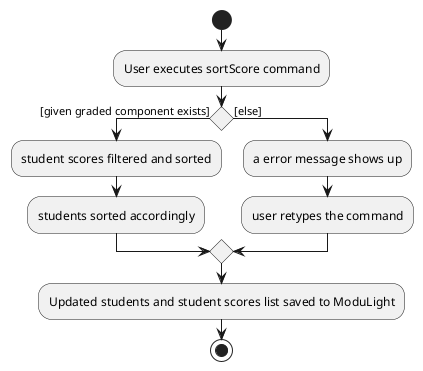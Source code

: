 @startuml
'https://plantuml.com/activity-diagram-beta

start
:User executes sortScore command;
if () then ([given graded component exists])
  :student scores filtered and sorted;
  :students sorted accordingly;
else ([else])
    :a error message shows up;
    :user retypes the command;
endif

:Updated students and student scores list saved to ModuLight;

stop

@enduml